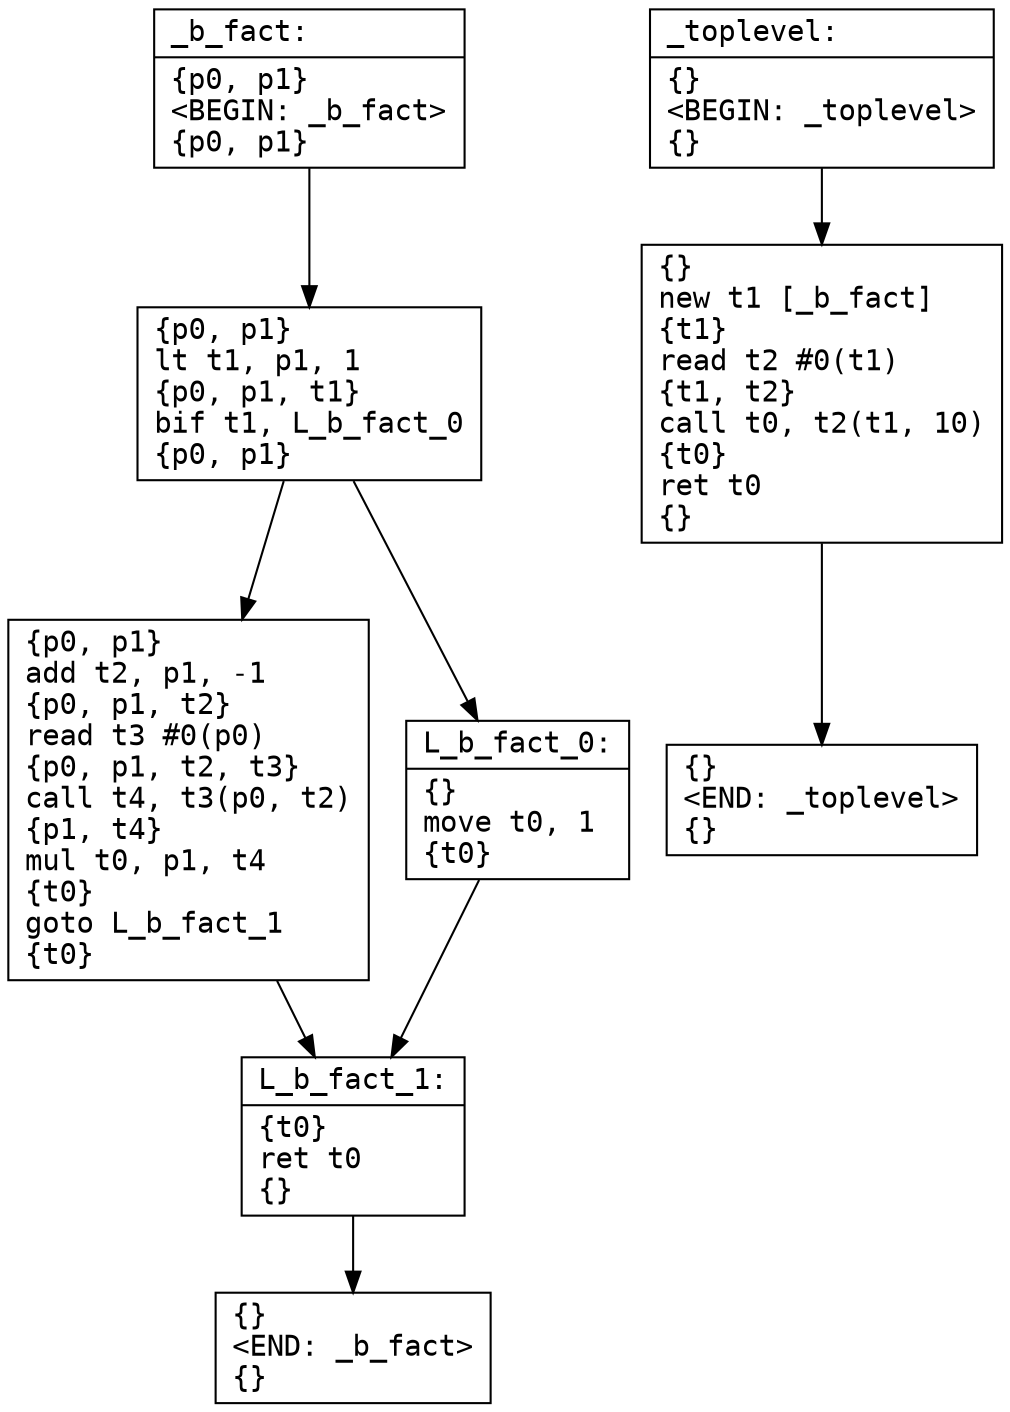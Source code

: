 digraph CFG {
  node [shape=record fontname="courier"]
  _b_fact0 [label="{_b_fact:\l|\{p0, p1\}\l\<BEGIN: _b_fact\>\l\{p0, p1\}\l}"];
  _b_fact1 [label="{\{p0, p1\}\llt  t1, p1, 1\l\{p0, p1, t1\}\lbif  t1, L_b_fact_0\l\{p0, p1\}\l}"];
  _b_fact2 [label="{\{p0, p1\}\ladd  t2, p1, -1\l\{p0, p1, t2\}\lread  t3 #0(p0)\l\{p0, p1, t2, t3\}\lcall  t4, t3(p0, t2)\l\{p1, t4\}\lmul  t0, p1, t4\l\{t0\}\lgoto  L_b_fact_1\l\{t0\}\l}"];
  _b_fact3 [label="{L_b_fact_0:\l|\{\}\lmove  t0, 1\l\{t0\}\l}"];
  _b_fact4 [label="{L_b_fact_1:\l|\{t0\}\lret  t0\l\{\}\l}"];
  _b_fact5 [label="{\{\}\l\<END: _b_fact\>\l\{\}\l}"];

  _b_fact0 -> _b_fact1
  _b_fact1 -> _b_fact3
  _b_fact1 -> _b_fact2
  _b_fact2 -> _b_fact4
  _b_fact3 -> _b_fact4
  _b_fact4 -> _b_fact5
  
  _toplevel0 [label="{_toplevel:\l|\{\}\l\<BEGIN: _toplevel\>\l\{\}\l}"];
  _toplevel1 [label="{\{\}\lnew  t1 [_b_fact]\l\{t1\}\lread  t2 #0(t1)\l\{t1, t2\}\lcall  t0, t2(t1, 10)\l\{t0\}\lret  t0\l\{\}\l}"];
  _toplevel2 [label="{\{\}\l\<END: _toplevel\>\l\{\}\l}"];

  _toplevel0 -> _toplevel1
  _toplevel1 -> _toplevel2
  }

